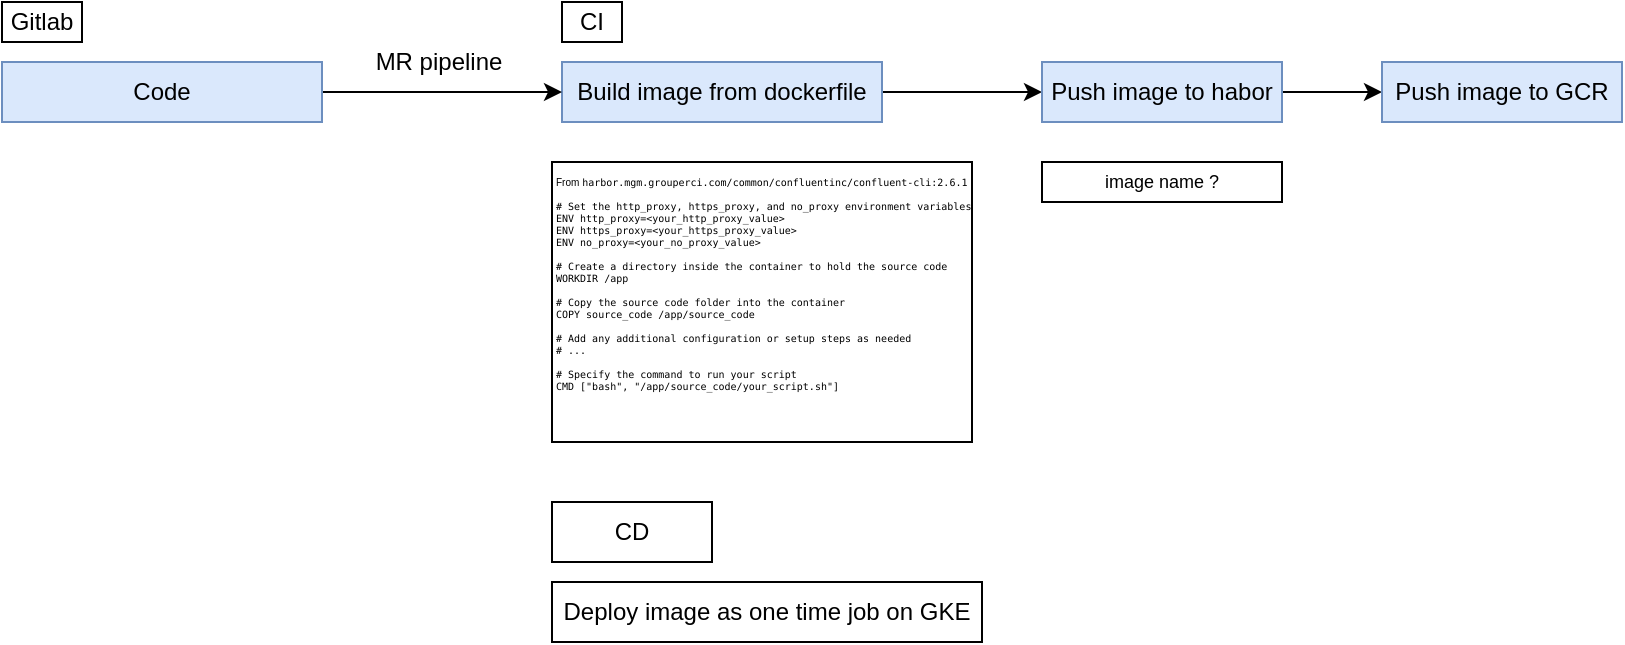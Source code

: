 <mxfile version="21.3.2" type="github">
  <diagram name="Page-1" id="FfCRoQGH_oKn72j3upOo">
    <mxGraphModel dx="1702" dy="458" grid="1" gridSize="10" guides="1" tooltips="1" connect="1" arrows="1" fold="1" page="1" pageScale="1" pageWidth="827" pageHeight="1169" math="0" shadow="0">
      <root>
        <mxCell id="0" />
        <mxCell id="1" parent="0" />
        <mxCell id="AF05VZKG7TkKXqjTwzGu-1" value="CI" style="rounded=0;whiteSpace=wrap;html=1;" vertex="1" parent="1">
          <mxGeometry x="40" y="120" width="30" height="20" as="geometry" />
        </mxCell>
        <mxCell id="AF05VZKG7TkKXqjTwzGu-2" value="Deploy image as one time job on GKE" style="rounded=0;whiteSpace=wrap;html=1;" vertex="1" parent="1">
          <mxGeometry x="35" y="410" width="215" height="30" as="geometry" />
        </mxCell>
        <mxCell id="AF05VZKG7TkKXqjTwzGu-7" style="edgeStyle=orthogonalEdgeStyle;rounded=0;orthogonalLoop=1;jettySize=auto;html=1;entryX=0;entryY=0.5;entryDx=0;entryDy=0;" edge="1" parent="1" source="AF05VZKG7TkKXqjTwzGu-3" target="AF05VZKG7TkKXqjTwzGu-4">
          <mxGeometry relative="1" as="geometry" />
        </mxCell>
        <mxCell id="AF05VZKG7TkKXqjTwzGu-3" value="Build image from dockerfile" style="rounded=0;whiteSpace=wrap;html=1;fillColor=#dae8fc;strokeColor=#6c8ebf;" vertex="1" parent="1">
          <mxGeometry x="40" y="150" width="160" height="30" as="geometry" />
        </mxCell>
        <mxCell id="AF05VZKG7TkKXqjTwzGu-8" style="edgeStyle=orthogonalEdgeStyle;rounded=0;orthogonalLoop=1;jettySize=auto;html=1;entryX=0;entryY=0.5;entryDx=0;entryDy=0;" edge="1" parent="1" source="AF05VZKG7TkKXqjTwzGu-4" target="AF05VZKG7TkKXqjTwzGu-5">
          <mxGeometry relative="1" as="geometry" />
        </mxCell>
        <mxCell id="AF05VZKG7TkKXqjTwzGu-4" value="Push image to habor" style="rounded=0;whiteSpace=wrap;html=1;fillColor=#dae8fc;strokeColor=#6c8ebf;" vertex="1" parent="1">
          <mxGeometry x="280" y="150" width="120" height="30" as="geometry" />
        </mxCell>
        <mxCell id="AF05VZKG7TkKXqjTwzGu-5" value="Push image to GCR" style="rounded=0;whiteSpace=wrap;html=1;fillColor=#dae8fc;strokeColor=#6c8ebf;" vertex="1" parent="1">
          <mxGeometry x="450" y="150" width="120" height="30" as="geometry" />
        </mxCell>
        <mxCell id="AF05VZKG7TkKXqjTwzGu-6" value="CD" style="rounded=0;whiteSpace=wrap;html=1;" vertex="1" parent="1">
          <mxGeometry x="35" y="370" width="80" height="30" as="geometry" />
        </mxCell>
        <mxCell id="AF05VZKG7TkKXqjTwzGu-9" value="From&amp;nbsp;&lt;code style=&quot;font-size: 5px;&quot;&gt;harbor.mgm.grouperci.com/common/confluentinc/confluent-cli:2.6.1&lt;br style=&quot;font-size: 5px;&quot;&gt;&lt;br style=&quot;font-size: 5px;&quot;&gt;# Set the http_proxy, https_proxy, and no_proxy environment variables&lt;br style=&quot;font-size: 5px;&quot;&gt;ENV http_proxy=&amp;lt;your_http_proxy_value&amp;gt;&lt;br style=&quot;font-size: 5px;&quot;&gt;ENV https_proxy=&amp;lt;your_https_proxy_value&amp;gt;&lt;br style=&quot;font-size: 5px;&quot;&gt;ENV no_proxy=&amp;lt;your_no_proxy_value&amp;gt;&lt;br style=&quot;font-size: 5px;&quot;&gt;&lt;br style=&quot;font-size: 5px;&quot;&gt;# Create a directory inside the container to hold the source code&lt;br style=&quot;font-size: 5px;&quot;&gt;WORKDIR /app&lt;br style=&quot;font-size: 5px;&quot;&gt;&lt;br style=&quot;font-size: 5px;&quot;&gt;# Copy the source code folder into the container&lt;br style=&quot;font-size: 5px;&quot;&gt;COPY source_code /app/source_code&lt;br style=&quot;font-size: 5px;&quot;&gt;&lt;br style=&quot;font-size: 5px;&quot;&gt;# Add any additional configuration or setup steps as needed&lt;br style=&quot;font-size: 5px;&quot;&gt;# ...&lt;br style=&quot;font-size: 5px;&quot;&gt;&lt;br style=&quot;font-size: 5px;&quot;&gt;# Specify the command to run your script&lt;br style=&quot;font-size: 5px;&quot;&gt;CMD [&quot;bash&quot;, &quot;/app/source_code/your_script.sh&quot;]&lt;br style=&quot;font-size: 5px;&quot;&gt;&lt;br style=&quot;font-size: 5px;&quot;&gt;&lt;br style=&quot;font-size: 5px;&quot;&gt;&lt;br style=&quot;font-size: 5px;&quot;&gt;&lt;br style=&quot;font-size: 5px;&quot;&gt;&lt;br style=&quot;font-size: 5px;&quot;&gt;&lt;br style=&quot;font-size: 5px;&quot;&gt;&lt;/code&gt;" style="rounded=0;whiteSpace=wrap;html=1;verticalAlign=top;align=left;fontSize=5;" vertex="1" parent="1">
          <mxGeometry x="35" y="200" width="210" height="140" as="geometry" />
        </mxCell>
        <mxCell id="AF05VZKG7TkKXqjTwzGu-10" value="image name ?" style="rounded=0;whiteSpace=wrap;html=1;fontSize=9;" vertex="1" parent="1">
          <mxGeometry x="280" y="200" width="120" height="20" as="geometry" />
        </mxCell>
        <mxCell id="AF05VZKG7TkKXqjTwzGu-14" style="edgeStyle=orthogonalEdgeStyle;rounded=0;orthogonalLoop=1;jettySize=auto;html=1;entryX=0;entryY=0.5;entryDx=0;entryDy=0;" edge="1" parent="1" source="AF05VZKG7TkKXqjTwzGu-12" target="AF05VZKG7TkKXqjTwzGu-3">
          <mxGeometry relative="1" as="geometry" />
        </mxCell>
        <mxCell id="AF05VZKG7TkKXqjTwzGu-12" value="Code" style="rounded=0;whiteSpace=wrap;html=1;fillColor=#dae8fc;strokeColor=#6c8ebf;" vertex="1" parent="1">
          <mxGeometry x="-240" y="150" width="160" height="30" as="geometry" />
        </mxCell>
        <mxCell id="AF05VZKG7TkKXqjTwzGu-13" value="Gitlab" style="rounded=0;whiteSpace=wrap;html=1;" vertex="1" parent="1">
          <mxGeometry x="-240" y="120" width="40" height="20" as="geometry" />
        </mxCell>
        <mxCell id="AF05VZKG7TkKXqjTwzGu-15" value="MR pipeline" style="text;html=1;align=center;verticalAlign=middle;resizable=0;points=[];autosize=1;strokeColor=none;fillColor=none;" vertex="1" parent="1">
          <mxGeometry x="-67" y="135" width="90" height="30" as="geometry" />
        </mxCell>
      </root>
    </mxGraphModel>
  </diagram>
</mxfile>
